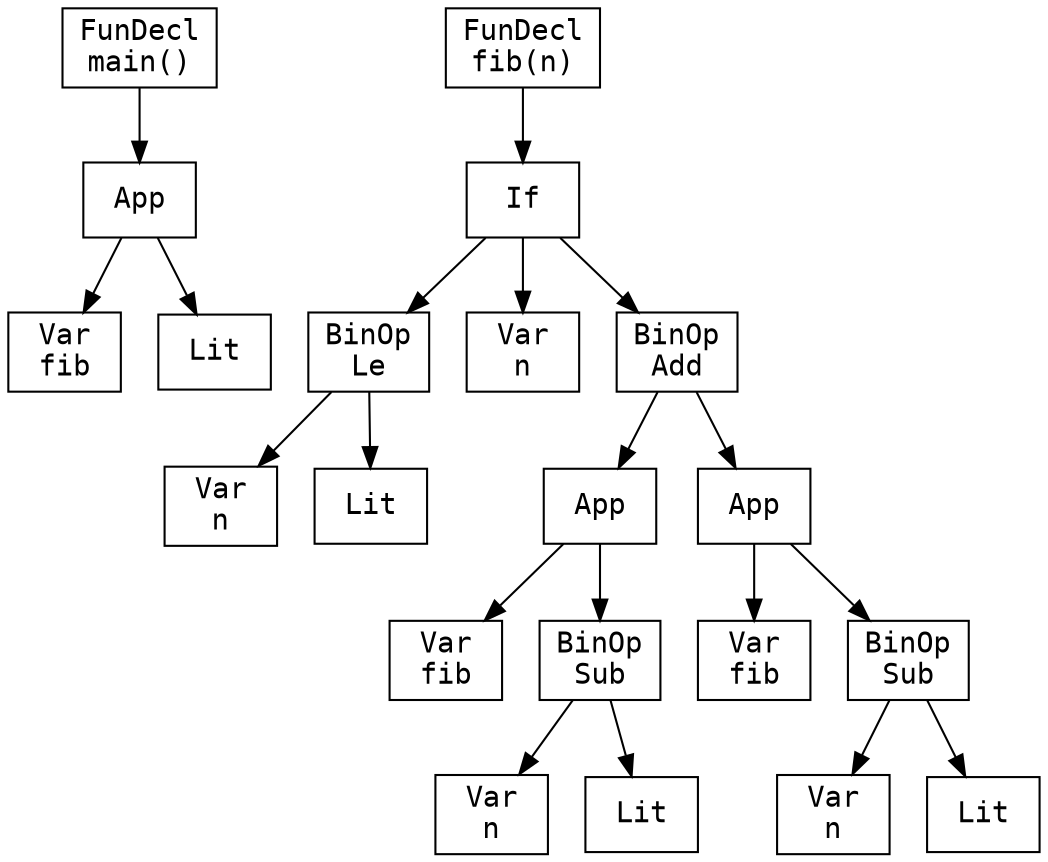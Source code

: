 digraph AST {
  node [shape=box, fontname="Courier"];
  decl0 [label="FunDecl
main()"];
  decl0_body [label="App"];
  decl0 -> decl0_body;
  decl0_body_fun [label="Var
fib"];
  decl0_body -> decl0_body_fun;
  decl0_body_arg [label="Lit"];
  decl0_body -> decl0_body_arg;
  decl1 [label="FunDecl
fib(n)"];
  decl1_body [label="If"];
  decl1 -> decl1_body;
  decl1_body_cond [label="BinOp
Le"];
  decl1_body -> decl1_body_cond;
  decl1_body_cond_l [label="Var
n"];
  decl1_body_cond -> decl1_body_cond_l;
  decl1_body_cond_r [label="Lit"];
  decl1_body_cond -> decl1_body_cond_r;
  decl1_body_then [label="Var
n"];
  decl1_body -> decl1_body_then;
  decl1_body_else [label="BinOp
Add"];
  decl1_body -> decl1_body_else;
  decl1_body_else_l [label="App"];
  decl1_body_else -> decl1_body_else_l;
  decl1_body_else_l_fun [label="Var
fib"];
  decl1_body_else_l -> decl1_body_else_l_fun;
  decl1_body_else_l_arg [label="BinOp
Sub"];
  decl1_body_else_l -> decl1_body_else_l_arg;
  decl1_body_else_l_arg_l [label="Var
n"];
  decl1_body_else_l_arg -> decl1_body_else_l_arg_l;
  decl1_body_else_l_arg_r [label="Lit"];
  decl1_body_else_l_arg -> decl1_body_else_l_arg_r;
  decl1_body_else_r [label="App"];
  decl1_body_else -> decl1_body_else_r;
  decl1_body_else_r_fun [label="Var
fib"];
  decl1_body_else_r -> decl1_body_else_r_fun;
  decl1_body_else_r_arg [label="BinOp
Sub"];
  decl1_body_else_r -> decl1_body_else_r_arg;
  decl1_body_else_r_arg_l [label="Var
n"];
  decl1_body_else_r_arg -> decl1_body_else_r_arg_l;
  decl1_body_else_r_arg_r [label="Lit"];
  decl1_body_else_r_arg -> decl1_body_else_r_arg_r;
}
